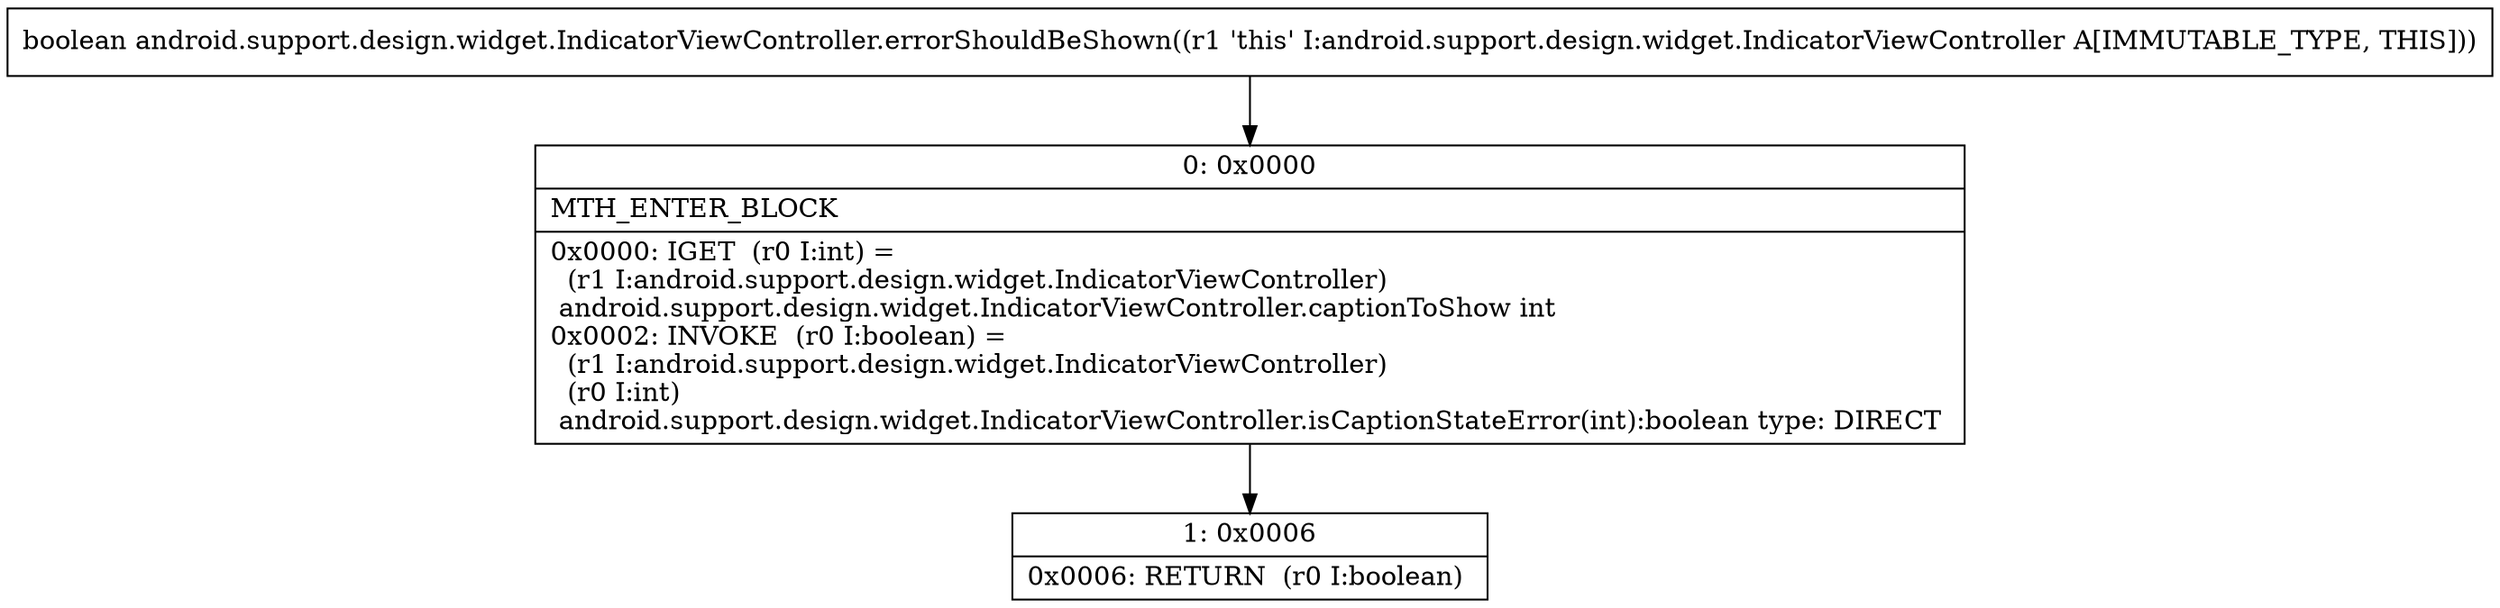 digraph "CFG forandroid.support.design.widget.IndicatorViewController.errorShouldBeShown()Z" {
Node_0 [shape=record,label="{0\:\ 0x0000|MTH_ENTER_BLOCK\l|0x0000: IGET  (r0 I:int) = \l  (r1 I:android.support.design.widget.IndicatorViewController)\l android.support.design.widget.IndicatorViewController.captionToShow int \l0x0002: INVOKE  (r0 I:boolean) = \l  (r1 I:android.support.design.widget.IndicatorViewController)\l  (r0 I:int)\l android.support.design.widget.IndicatorViewController.isCaptionStateError(int):boolean type: DIRECT \l}"];
Node_1 [shape=record,label="{1\:\ 0x0006|0x0006: RETURN  (r0 I:boolean) \l}"];
MethodNode[shape=record,label="{boolean android.support.design.widget.IndicatorViewController.errorShouldBeShown((r1 'this' I:android.support.design.widget.IndicatorViewController A[IMMUTABLE_TYPE, THIS])) }"];
MethodNode -> Node_0;
Node_0 -> Node_1;
}

